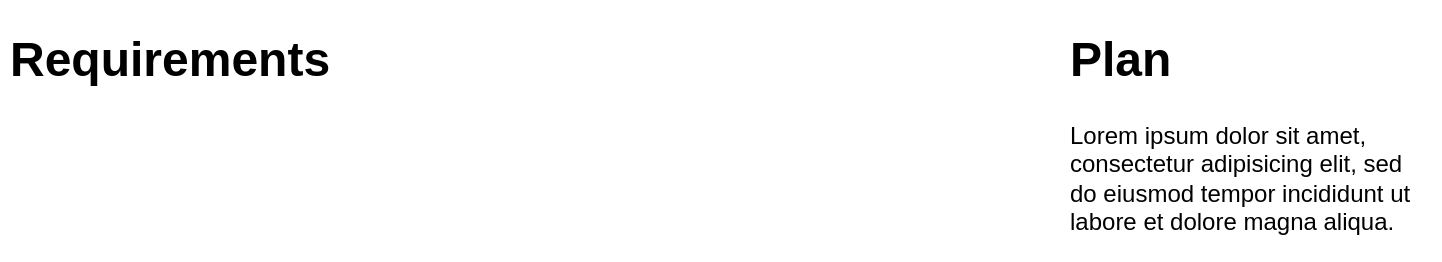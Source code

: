 <mxfile version="16.6.7" type="github" pages="3">
  <diagram id="0hKhgV95uKddXoEig--i" name="Page-1">
    <mxGraphModel dx="946" dy="646" grid="1" gridSize="10" guides="1" tooltips="1" connect="1" arrows="1" fold="1" page="1" pageScale="1" pageWidth="850" pageHeight="1100" math="0" shadow="0">
      <root>
        <mxCell id="0" />
        <mxCell id="1" parent="0" />
        <mxCell id="U18zgkVNU66OQ-X3CO4i-1" value="&lt;h1&gt;Requirements&lt;/h1&gt;&lt;p&gt;&lt;br&gt;&lt;/p&gt;" style="text;html=1;strokeColor=none;fillColor=none;spacing=5;spacingTop=-20;whiteSpace=wrap;overflow=hidden;rounded=0;" parent="1" vertex="1">
          <mxGeometry x="30" y="50" width="190" height="120" as="geometry" />
        </mxCell>
        <mxCell id="U18zgkVNU66OQ-X3CO4i-2" value="&lt;h1&gt;Plan&lt;/h1&gt;&lt;p&gt;Lorem ipsum dolor sit amet, consectetur adipisicing elit, sed do eiusmod tempor incididunt ut labore et dolore magna aliqua.&lt;/p&gt;" style="text;html=1;strokeColor=none;fillColor=none;spacing=5;spacingTop=-20;whiteSpace=wrap;overflow=hidden;rounded=0;" parent="1" vertex="1">
          <mxGeometry x="560" y="50" width="190" height="120" as="geometry" />
        </mxCell>
      </root>
    </mxGraphModel>
  </diagram>
  <diagram id="XL1TjokyVef0rBh8G3oC" name="Page-2">
    <mxGraphModel dx="946" dy="646" grid="1" gridSize="10" guides="1" tooltips="1" connect="1" arrows="1" fold="1" page="1" pageScale="1" pageWidth="850" pageHeight="1100" math="0" shadow="0">
      <root>
        <mxCell id="Lw5mLX2M6K8LQNpXuLPb-0" />
        <mxCell id="Lw5mLX2M6K8LQNpXuLPb-1" parent="Lw5mLX2M6K8LQNpXuLPb-0" />
      </root>
    </mxGraphModel>
  </diagram>
  <diagram id="t56IzEEvrTBsFFvOJuXR" name="Page-3">
    <mxGraphModel dx="946" dy="646" grid="1" gridSize="10" guides="1" tooltips="1" connect="1" arrows="1" fold="1" page="1" pageScale="1" pageWidth="850" pageHeight="1100" math="0" shadow="0">
      <root>
        <mxCell id="twgUZSX82XD4LUcIOluZ-0" />
        <mxCell id="twgUZSX82XD4LUcIOluZ-1" parent="twgUZSX82XD4LUcIOluZ-0" />
      </root>
    </mxGraphModel>
  </diagram>
</mxfile>
